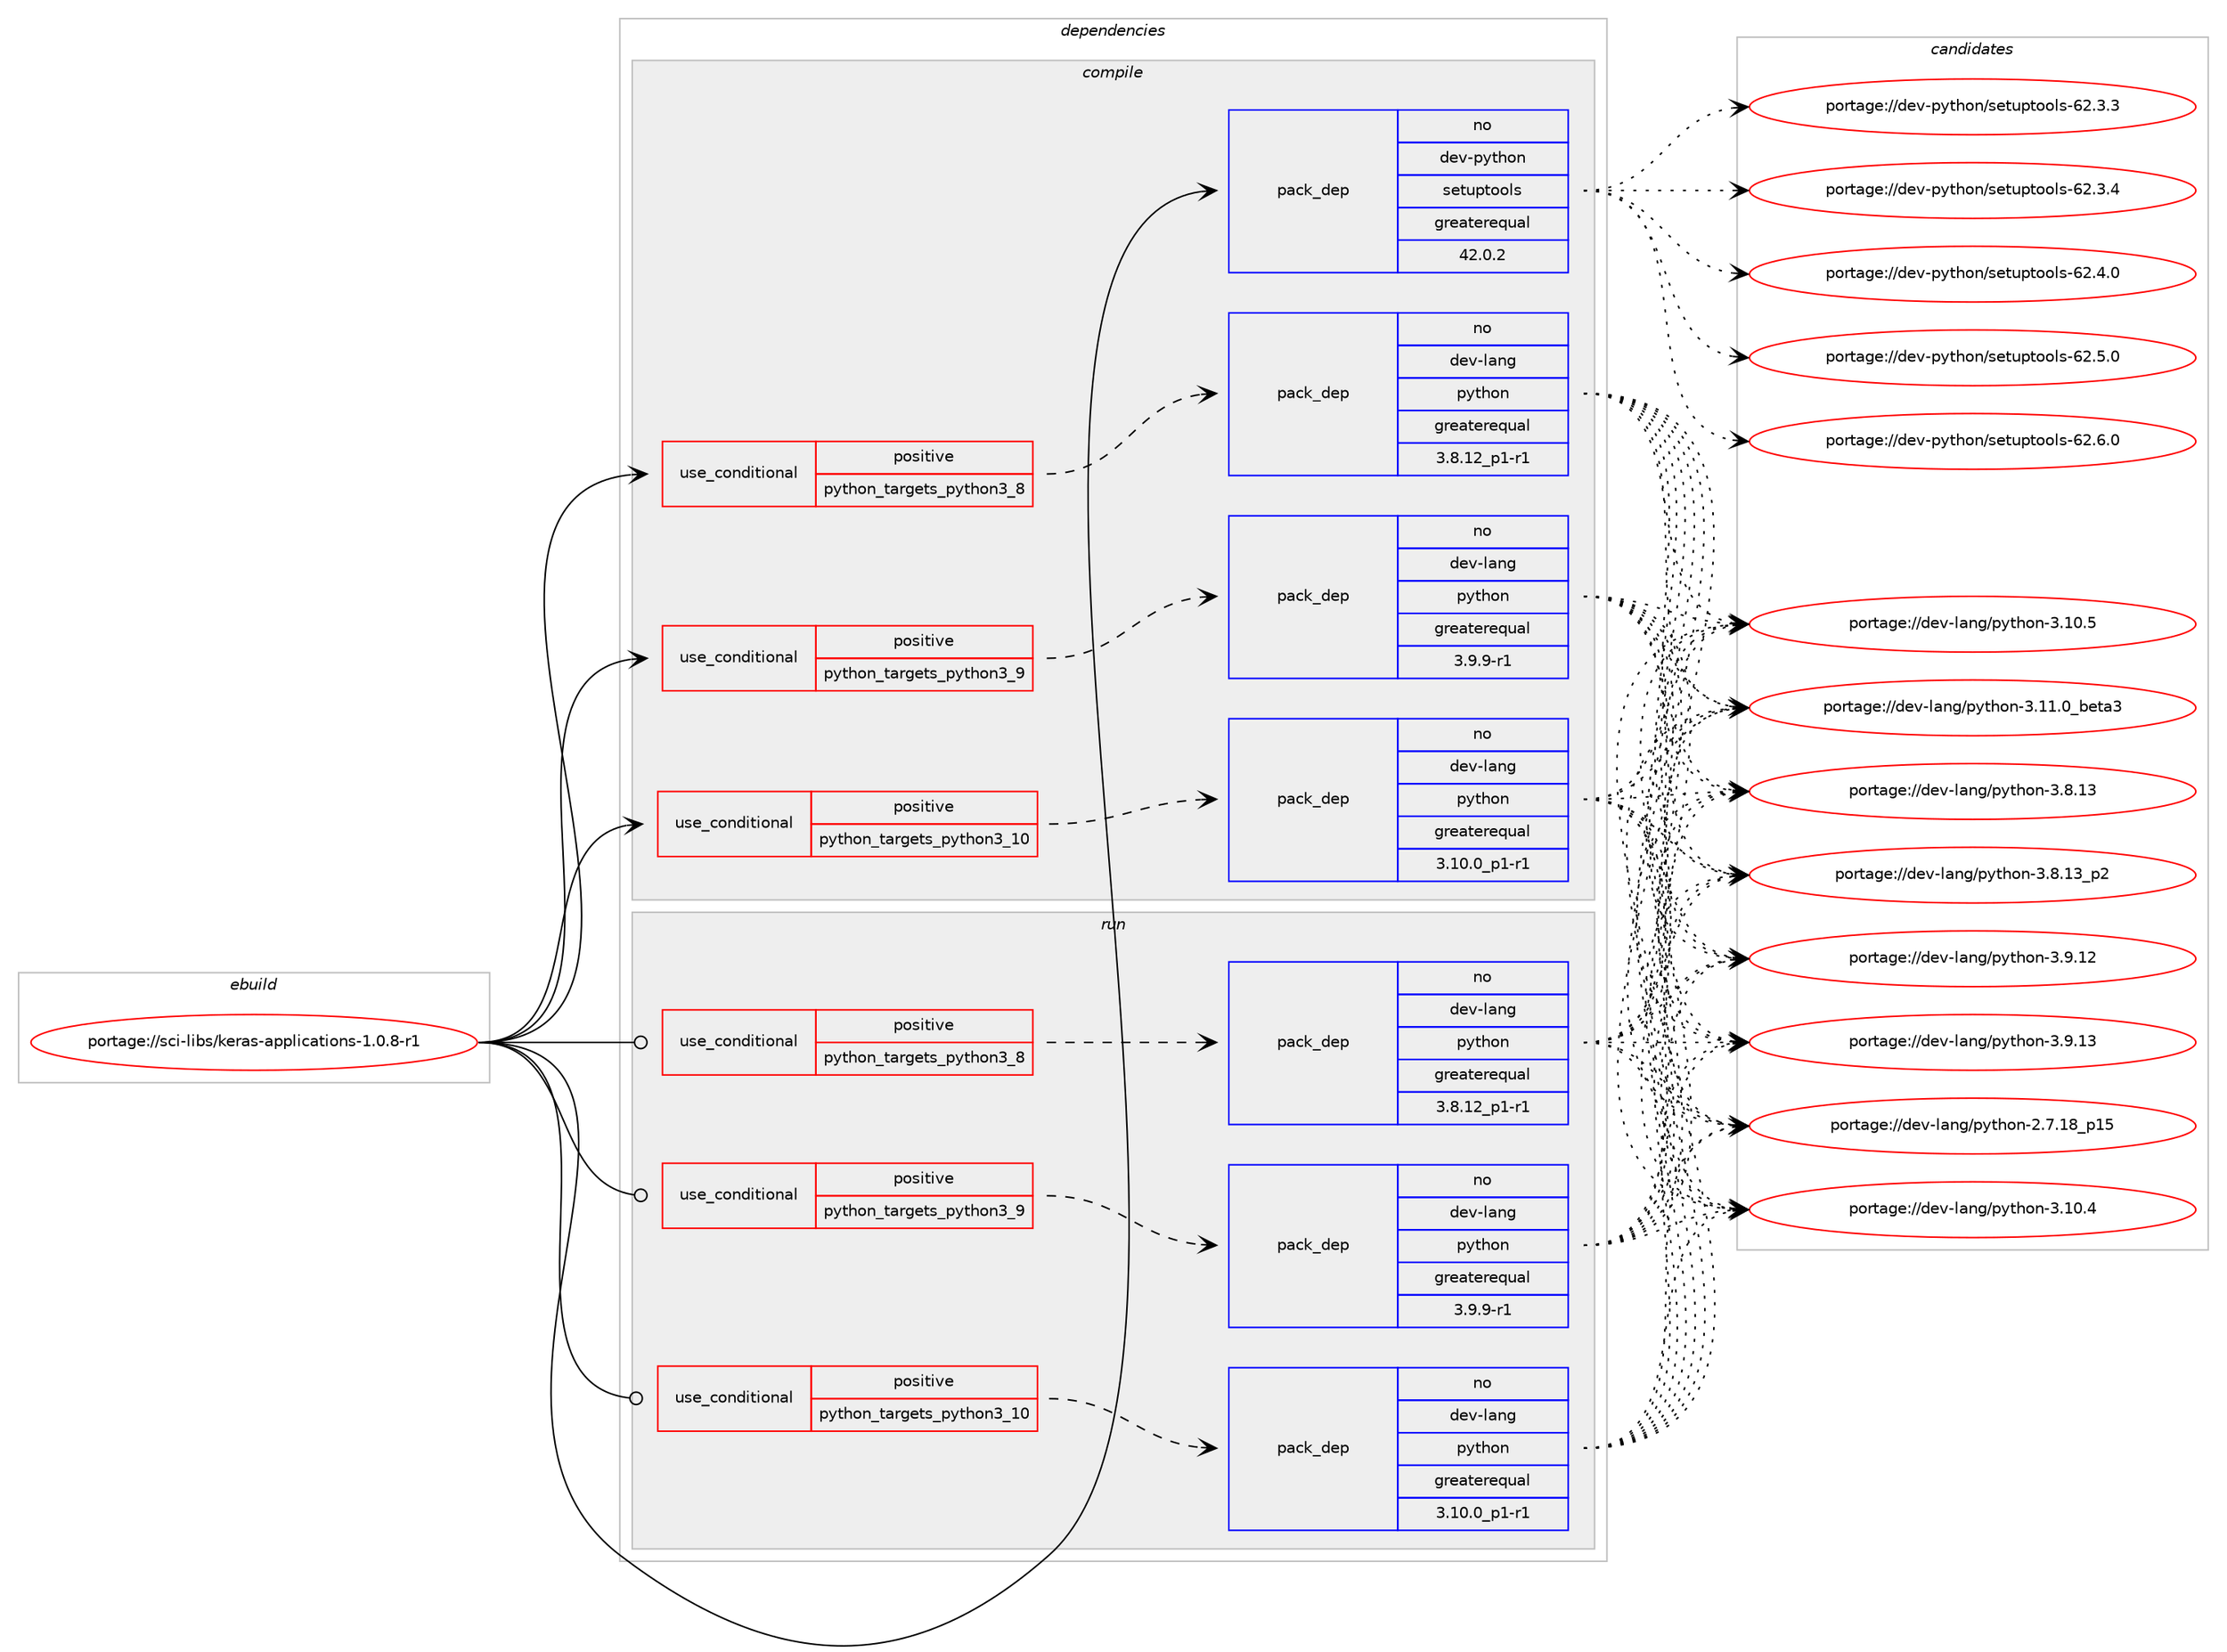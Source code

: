 digraph prolog {

# *************
# Graph options
# *************

newrank=true;
concentrate=true;
compound=true;
graph [rankdir=LR,fontname=Helvetica,fontsize=10,ranksep=1.5];#, ranksep=2.5, nodesep=0.2];
edge  [arrowhead=vee];
node  [fontname=Helvetica,fontsize=10];

# **********
# The ebuild
# **********

subgraph cluster_leftcol {
color=gray;
label=<<i>ebuild</i>>;
id [label="portage://sci-libs/keras-applications-1.0.8-r1", color=red, width=4, href="../sci-libs/keras-applications-1.0.8-r1.svg"];
}

# ****************
# The dependencies
# ****************

subgraph cluster_midcol {
color=gray;
label=<<i>dependencies</i>>;
subgraph cluster_compile {
fillcolor="#eeeeee";
style=filled;
label=<<i>compile</i>>;
subgraph cond2300 {
dependency3305 [label=<<TABLE BORDER="0" CELLBORDER="1" CELLSPACING="0" CELLPADDING="4"><TR><TD ROWSPAN="3" CELLPADDING="10">use_conditional</TD></TR><TR><TD>positive</TD></TR><TR><TD>python_targets_python3_10</TD></TR></TABLE>>, shape=none, color=red];
subgraph pack987 {
dependency3306 [label=<<TABLE BORDER="0" CELLBORDER="1" CELLSPACING="0" CELLPADDING="4" WIDTH="220"><TR><TD ROWSPAN="6" CELLPADDING="30">pack_dep</TD></TR><TR><TD WIDTH="110">no</TD></TR><TR><TD>dev-lang</TD></TR><TR><TD>python</TD></TR><TR><TD>greaterequal</TD></TR><TR><TD>3.10.0_p1-r1</TD></TR></TABLE>>, shape=none, color=blue];
}
dependency3305:e -> dependency3306:w [weight=20,style="dashed",arrowhead="vee"];
}
id:e -> dependency3305:w [weight=20,style="solid",arrowhead="vee"];
subgraph cond2301 {
dependency3307 [label=<<TABLE BORDER="0" CELLBORDER="1" CELLSPACING="0" CELLPADDING="4"><TR><TD ROWSPAN="3" CELLPADDING="10">use_conditional</TD></TR><TR><TD>positive</TD></TR><TR><TD>python_targets_python3_8</TD></TR></TABLE>>, shape=none, color=red];
subgraph pack988 {
dependency3308 [label=<<TABLE BORDER="0" CELLBORDER="1" CELLSPACING="0" CELLPADDING="4" WIDTH="220"><TR><TD ROWSPAN="6" CELLPADDING="30">pack_dep</TD></TR><TR><TD WIDTH="110">no</TD></TR><TR><TD>dev-lang</TD></TR><TR><TD>python</TD></TR><TR><TD>greaterequal</TD></TR><TR><TD>3.8.12_p1-r1</TD></TR></TABLE>>, shape=none, color=blue];
}
dependency3307:e -> dependency3308:w [weight=20,style="dashed",arrowhead="vee"];
}
id:e -> dependency3307:w [weight=20,style="solid",arrowhead="vee"];
subgraph cond2302 {
dependency3309 [label=<<TABLE BORDER="0" CELLBORDER="1" CELLSPACING="0" CELLPADDING="4"><TR><TD ROWSPAN="3" CELLPADDING="10">use_conditional</TD></TR><TR><TD>positive</TD></TR><TR><TD>python_targets_python3_9</TD></TR></TABLE>>, shape=none, color=red];
subgraph pack989 {
dependency3310 [label=<<TABLE BORDER="0" CELLBORDER="1" CELLSPACING="0" CELLPADDING="4" WIDTH="220"><TR><TD ROWSPAN="6" CELLPADDING="30">pack_dep</TD></TR><TR><TD WIDTH="110">no</TD></TR><TR><TD>dev-lang</TD></TR><TR><TD>python</TD></TR><TR><TD>greaterequal</TD></TR><TR><TD>3.9.9-r1</TD></TR></TABLE>>, shape=none, color=blue];
}
dependency3309:e -> dependency3310:w [weight=20,style="dashed",arrowhead="vee"];
}
id:e -> dependency3309:w [weight=20,style="solid",arrowhead="vee"];
# *** BEGIN UNKNOWN DEPENDENCY TYPE (TODO) ***
# id -> package_dependency(portage://sci-libs/keras-applications-1.0.8-r1,install,no,dev-python,numpy,none,[,,],[],[use(optenable(python_targets_python3_8),negative),use(optenable(python_targets_python3_9),negative),use(optenable(python_targets_python3_10),negative)])
# *** END UNKNOWN DEPENDENCY TYPE (TODO) ***

subgraph pack990 {
dependency3311 [label=<<TABLE BORDER="0" CELLBORDER="1" CELLSPACING="0" CELLPADDING="4" WIDTH="220"><TR><TD ROWSPAN="6" CELLPADDING="30">pack_dep</TD></TR><TR><TD WIDTH="110">no</TD></TR><TR><TD>dev-python</TD></TR><TR><TD>setuptools</TD></TR><TR><TD>greaterequal</TD></TR><TR><TD>42.0.2</TD></TR></TABLE>>, shape=none, color=blue];
}
id:e -> dependency3311:w [weight=20,style="solid",arrowhead="vee"];
# *** BEGIN UNKNOWN DEPENDENCY TYPE (TODO) ***
# id -> package_dependency(portage://sci-libs/keras-applications-1.0.8-r1,install,no,dev-python,setuptools,none,[,,],[],[use(optenable(python_targets_python3_8),negative),use(optenable(python_targets_python3_9),negative),use(optenable(python_targets_python3_10),negative)])
# *** END UNKNOWN DEPENDENCY TYPE (TODO) ***

}
subgraph cluster_compileandrun {
fillcolor="#eeeeee";
style=filled;
label=<<i>compile and run</i>>;
}
subgraph cluster_run {
fillcolor="#eeeeee";
style=filled;
label=<<i>run</i>>;
subgraph cond2303 {
dependency3312 [label=<<TABLE BORDER="0" CELLBORDER="1" CELLSPACING="0" CELLPADDING="4"><TR><TD ROWSPAN="3" CELLPADDING="10">use_conditional</TD></TR><TR><TD>positive</TD></TR><TR><TD>python_targets_python3_10</TD></TR></TABLE>>, shape=none, color=red];
subgraph pack991 {
dependency3313 [label=<<TABLE BORDER="0" CELLBORDER="1" CELLSPACING="0" CELLPADDING="4" WIDTH="220"><TR><TD ROWSPAN="6" CELLPADDING="30">pack_dep</TD></TR><TR><TD WIDTH="110">no</TD></TR><TR><TD>dev-lang</TD></TR><TR><TD>python</TD></TR><TR><TD>greaterequal</TD></TR><TR><TD>3.10.0_p1-r1</TD></TR></TABLE>>, shape=none, color=blue];
}
dependency3312:e -> dependency3313:w [weight=20,style="dashed",arrowhead="vee"];
}
id:e -> dependency3312:w [weight=20,style="solid",arrowhead="odot"];
subgraph cond2304 {
dependency3314 [label=<<TABLE BORDER="0" CELLBORDER="1" CELLSPACING="0" CELLPADDING="4"><TR><TD ROWSPAN="3" CELLPADDING="10">use_conditional</TD></TR><TR><TD>positive</TD></TR><TR><TD>python_targets_python3_8</TD></TR></TABLE>>, shape=none, color=red];
subgraph pack992 {
dependency3315 [label=<<TABLE BORDER="0" CELLBORDER="1" CELLSPACING="0" CELLPADDING="4" WIDTH="220"><TR><TD ROWSPAN="6" CELLPADDING="30">pack_dep</TD></TR><TR><TD WIDTH="110">no</TD></TR><TR><TD>dev-lang</TD></TR><TR><TD>python</TD></TR><TR><TD>greaterequal</TD></TR><TR><TD>3.8.12_p1-r1</TD></TR></TABLE>>, shape=none, color=blue];
}
dependency3314:e -> dependency3315:w [weight=20,style="dashed",arrowhead="vee"];
}
id:e -> dependency3314:w [weight=20,style="solid",arrowhead="odot"];
subgraph cond2305 {
dependency3316 [label=<<TABLE BORDER="0" CELLBORDER="1" CELLSPACING="0" CELLPADDING="4"><TR><TD ROWSPAN="3" CELLPADDING="10">use_conditional</TD></TR><TR><TD>positive</TD></TR><TR><TD>python_targets_python3_9</TD></TR></TABLE>>, shape=none, color=red];
subgraph pack993 {
dependency3317 [label=<<TABLE BORDER="0" CELLBORDER="1" CELLSPACING="0" CELLPADDING="4" WIDTH="220"><TR><TD ROWSPAN="6" CELLPADDING="30">pack_dep</TD></TR><TR><TD WIDTH="110">no</TD></TR><TR><TD>dev-lang</TD></TR><TR><TD>python</TD></TR><TR><TD>greaterequal</TD></TR><TR><TD>3.9.9-r1</TD></TR></TABLE>>, shape=none, color=blue];
}
dependency3316:e -> dependency3317:w [weight=20,style="dashed",arrowhead="vee"];
}
id:e -> dependency3316:w [weight=20,style="solid",arrowhead="odot"];
# *** BEGIN UNKNOWN DEPENDENCY TYPE (TODO) ***
# id -> package_dependency(portage://sci-libs/keras-applications-1.0.8-r1,run,no,dev-python,numpy,none,[,,],[],[use(optenable(python_targets_python3_8),negative),use(optenable(python_targets_python3_9),negative),use(optenable(python_targets_python3_10),negative)])
# *** END UNKNOWN DEPENDENCY TYPE (TODO) ***

}
}

# **************
# The candidates
# **************

subgraph cluster_choices {
rank=same;
color=gray;
label=<<i>candidates</i>>;

subgraph choice987 {
color=black;
nodesep=1;
choice10010111845108971101034711212111610411111045504655464956951124953 [label="portage://dev-lang/python-2.7.18_p15", color=red, width=4,href="../dev-lang/python-2.7.18_p15.svg"];
choice10010111845108971101034711212111610411111045514649484652 [label="portage://dev-lang/python-3.10.4", color=red, width=4,href="../dev-lang/python-3.10.4.svg"];
choice10010111845108971101034711212111610411111045514649484653 [label="portage://dev-lang/python-3.10.5", color=red, width=4,href="../dev-lang/python-3.10.5.svg"];
choice1001011184510897110103471121211161041111104551464949464895981011169751 [label="portage://dev-lang/python-3.11.0_beta3", color=red, width=4,href="../dev-lang/python-3.11.0_beta3.svg"];
choice10010111845108971101034711212111610411111045514656464951 [label="portage://dev-lang/python-3.8.13", color=red, width=4,href="../dev-lang/python-3.8.13.svg"];
choice100101118451089711010347112121116104111110455146564649519511250 [label="portage://dev-lang/python-3.8.13_p2", color=red, width=4,href="../dev-lang/python-3.8.13_p2.svg"];
choice10010111845108971101034711212111610411111045514657464950 [label="portage://dev-lang/python-3.9.12", color=red, width=4,href="../dev-lang/python-3.9.12.svg"];
choice10010111845108971101034711212111610411111045514657464951 [label="portage://dev-lang/python-3.9.13", color=red, width=4,href="../dev-lang/python-3.9.13.svg"];
dependency3306:e -> choice10010111845108971101034711212111610411111045504655464956951124953:w [style=dotted,weight="100"];
dependency3306:e -> choice10010111845108971101034711212111610411111045514649484652:w [style=dotted,weight="100"];
dependency3306:e -> choice10010111845108971101034711212111610411111045514649484653:w [style=dotted,weight="100"];
dependency3306:e -> choice1001011184510897110103471121211161041111104551464949464895981011169751:w [style=dotted,weight="100"];
dependency3306:e -> choice10010111845108971101034711212111610411111045514656464951:w [style=dotted,weight="100"];
dependency3306:e -> choice100101118451089711010347112121116104111110455146564649519511250:w [style=dotted,weight="100"];
dependency3306:e -> choice10010111845108971101034711212111610411111045514657464950:w [style=dotted,weight="100"];
dependency3306:e -> choice10010111845108971101034711212111610411111045514657464951:w [style=dotted,weight="100"];
}
subgraph choice988 {
color=black;
nodesep=1;
choice10010111845108971101034711212111610411111045504655464956951124953 [label="portage://dev-lang/python-2.7.18_p15", color=red, width=4,href="../dev-lang/python-2.7.18_p15.svg"];
choice10010111845108971101034711212111610411111045514649484652 [label="portage://dev-lang/python-3.10.4", color=red, width=4,href="../dev-lang/python-3.10.4.svg"];
choice10010111845108971101034711212111610411111045514649484653 [label="portage://dev-lang/python-3.10.5", color=red, width=4,href="../dev-lang/python-3.10.5.svg"];
choice1001011184510897110103471121211161041111104551464949464895981011169751 [label="portage://dev-lang/python-3.11.0_beta3", color=red, width=4,href="../dev-lang/python-3.11.0_beta3.svg"];
choice10010111845108971101034711212111610411111045514656464951 [label="portage://dev-lang/python-3.8.13", color=red, width=4,href="../dev-lang/python-3.8.13.svg"];
choice100101118451089711010347112121116104111110455146564649519511250 [label="portage://dev-lang/python-3.8.13_p2", color=red, width=4,href="../dev-lang/python-3.8.13_p2.svg"];
choice10010111845108971101034711212111610411111045514657464950 [label="portage://dev-lang/python-3.9.12", color=red, width=4,href="../dev-lang/python-3.9.12.svg"];
choice10010111845108971101034711212111610411111045514657464951 [label="portage://dev-lang/python-3.9.13", color=red, width=4,href="../dev-lang/python-3.9.13.svg"];
dependency3308:e -> choice10010111845108971101034711212111610411111045504655464956951124953:w [style=dotted,weight="100"];
dependency3308:e -> choice10010111845108971101034711212111610411111045514649484652:w [style=dotted,weight="100"];
dependency3308:e -> choice10010111845108971101034711212111610411111045514649484653:w [style=dotted,weight="100"];
dependency3308:e -> choice1001011184510897110103471121211161041111104551464949464895981011169751:w [style=dotted,weight="100"];
dependency3308:e -> choice10010111845108971101034711212111610411111045514656464951:w [style=dotted,weight="100"];
dependency3308:e -> choice100101118451089711010347112121116104111110455146564649519511250:w [style=dotted,weight="100"];
dependency3308:e -> choice10010111845108971101034711212111610411111045514657464950:w [style=dotted,weight="100"];
dependency3308:e -> choice10010111845108971101034711212111610411111045514657464951:w [style=dotted,weight="100"];
}
subgraph choice989 {
color=black;
nodesep=1;
choice10010111845108971101034711212111610411111045504655464956951124953 [label="portage://dev-lang/python-2.7.18_p15", color=red, width=4,href="../dev-lang/python-2.7.18_p15.svg"];
choice10010111845108971101034711212111610411111045514649484652 [label="portage://dev-lang/python-3.10.4", color=red, width=4,href="../dev-lang/python-3.10.4.svg"];
choice10010111845108971101034711212111610411111045514649484653 [label="portage://dev-lang/python-3.10.5", color=red, width=4,href="../dev-lang/python-3.10.5.svg"];
choice1001011184510897110103471121211161041111104551464949464895981011169751 [label="portage://dev-lang/python-3.11.0_beta3", color=red, width=4,href="../dev-lang/python-3.11.0_beta3.svg"];
choice10010111845108971101034711212111610411111045514656464951 [label="portage://dev-lang/python-3.8.13", color=red, width=4,href="../dev-lang/python-3.8.13.svg"];
choice100101118451089711010347112121116104111110455146564649519511250 [label="portage://dev-lang/python-3.8.13_p2", color=red, width=4,href="../dev-lang/python-3.8.13_p2.svg"];
choice10010111845108971101034711212111610411111045514657464950 [label="portage://dev-lang/python-3.9.12", color=red, width=4,href="../dev-lang/python-3.9.12.svg"];
choice10010111845108971101034711212111610411111045514657464951 [label="portage://dev-lang/python-3.9.13", color=red, width=4,href="../dev-lang/python-3.9.13.svg"];
dependency3310:e -> choice10010111845108971101034711212111610411111045504655464956951124953:w [style=dotted,weight="100"];
dependency3310:e -> choice10010111845108971101034711212111610411111045514649484652:w [style=dotted,weight="100"];
dependency3310:e -> choice10010111845108971101034711212111610411111045514649484653:w [style=dotted,weight="100"];
dependency3310:e -> choice1001011184510897110103471121211161041111104551464949464895981011169751:w [style=dotted,weight="100"];
dependency3310:e -> choice10010111845108971101034711212111610411111045514656464951:w [style=dotted,weight="100"];
dependency3310:e -> choice100101118451089711010347112121116104111110455146564649519511250:w [style=dotted,weight="100"];
dependency3310:e -> choice10010111845108971101034711212111610411111045514657464950:w [style=dotted,weight="100"];
dependency3310:e -> choice10010111845108971101034711212111610411111045514657464951:w [style=dotted,weight="100"];
}
subgraph choice990 {
color=black;
nodesep=1;
choice100101118451121211161041111104711510111611711211611111110811545545046514651 [label="portage://dev-python/setuptools-62.3.3", color=red, width=4,href="../dev-python/setuptools-62.3.3.svg"];
choice100101118451121211161041111104711510111611711211611111110811545545046514652 [label="portage://dev-python/setuptools-62.3.4", color=red, width=4,href="../dev-python/setuptools-62.3.4.svg"];
choice100101118451121211161041111104711510111611711211611111110811545545046524648 [label="portage://dev-python/setuptools-62.4.0", color=red, width=4,href="../dev-python/setuptools-62.4.0.svg"];
choice100101118451121211161041111104711510111611711211611111110811545545046534648 [label="portage://dev-python/setuptools-62.5.0", color=red, width=4,href="../dev-python/setuptools-62.5.0.svg"];
choice100101118451121211161041111104711510111611711211611111110811545545046544648 [label="portage://dev-python/setuptools-62.6.0", color=red, width=4,href="../dev-python/setuptools-62.6.0.svg"];
dependency3311:e -> choice100101118451121211161041111104711510111611711211611111110811545545046514651:w [style=dotted,weight="100"];
dependency3311:e -> choice100101118451121211161041111104711510111611711211611111110811545545046514652:w [style=dotted,weight="100"];
dependency3311:e -> choice100101118451121211161041111104711510111611711211611111110811545545046524648:w [style=dotted,weight="100"];
dependency3311:e -> choice100101118451121211161041111104711510111611711211611111110811545545046534648:w [style=dotted,weight="100"];
dependency3311:e -> choice100101118451121211161041111104711510111611711211611111110811545545046544648:w [style=dotted,weight="100"];
}
subgraph choice991 {
color=black;
nodesep=1;
choice10010111845108971101034711212111610411111045504655464956951124953 [label="portage://dev-lang/python-2.7.18_p15", color=red, width=4,href="../dev-lang/python-2.7.18_p15.svg"];
choice10010111845108971101034711212111610411111045514649484652 [label="portage://dev-lang/python-3.10.4", color=red, width=4,href="../dev-lang/python-3.10.4.svg"];
choice10010111845108971101034711212111610411111045514649484653 [label="portage://dev-lang/python-3.10.5", color=red, width=4,href="../dev-lang/python-3.10.5.svg"];
choice1001011184510897110103471121211161041111104551464949464895981011169751 [label="portage://dev-lang/python-3.11.0_beta3", color=red, width=4,href="../dev-lang/python-3.11.0_beta3.svg"];
choice10010111845108971101034711212111610411111045514656464951 [label="portage://dev-lang/python-3.8.13", color=red, width=4,href="../dev-lang/python-3.8.13.svg"];
choice100101118451089711010347112121116104111110455146564649519511250 [label="portage://dev-lang/python-3.8.13_p2", color=red, width=4,href="../dev-lang/python-3.8.13_p2.svg"];
choice10010111845108971101034711212111610411111045514657464950 [label="portage://dev-lang/python-3.9.12", color=red, width=4,href="../dev-lang/python-3.9.12.svg"];
choice10010111845108971101034711212111610411111045514657464951 [label="portage://dev-lang/python-3.9.13", color=red, width=4,href="../dev-lang/python-3.9.13.svg"];
dependency3313:e -> choice10010111845108971101034711212111610411111045504655464956951124953:w [style=dotted,weight="100"];
dependency3313:e -> choice10010111845108971101034711212111610411111045514649484652:w [style=dotted,weight="100"];
dependency3313:e -> choice10010111845108971101034711212111610411111045514649484653:w [style=dotted,weight="100"];
dependency3313:e -> choice1001011184510897110103471121211161041111104551464949464895981011169751:w [style=dotted,weight="100"];
dependency3313:e -> choice10010111845108971101034711212111610411111045514656464951:w [style=dotted,weight="100"];
dependency3313:e -> choice100101118451089711010347112121116104111110455146564649519511250:w [style=dotted,weight="100"];
dependency3313:e -> choice10010111845108971101034711212111610411111045514657464950:w [style=dotted,weight="100"];
dependency3313:e -> choice10010111845108971101034711212111610411111045514657464951:w [style=dotted,weight="100"];
}
subgraph choice992 {
color=black;
nodesep=1;
choice10010111845108971101034711212111610411111045504655464956951124953 [label="portage://dev-lang/python-2.7.18_p15", color=red, width=4,href="../dev-lang/python-2.7.18_p15.svg"];
choice10010111845108971101034711212111610411111045514649484652 [label="portage://dev-lang/python-3.10.4", color=red, width=4,href="../dev-lang/python-3.10.4.svg"];
choice10010111845108971101034711212111610411111045514649484653 [label="portage://dev-lang/python-3.10.5", color=red, width=4,href="../dev-lang/python-3.10.5.svg"];
choice1001011184510897110103471121211161041111104551464949464895981011169751 [label="portage://dev-lang/python-3.11.0_beta3", color=red, width=4,href="../dev-lang/python-3.11.0_beta3.svg"];
choice10010111845108971101034711212111610411111045514656464951 [label="portage://dev-lang/python-3.8.13", color=red, width=4,href="../dev-lang/python-3.8.13.svg"];
choice100101118451089711010347112121116104111110455146564649519511250 [label="portage://dev-lang/python-3.8.13_p2", color=red, width=4,href="../dev-lang/python-3.8.13_p2.svg"];
choice10010111845108971101034711212111610411111045514657464950 [label="portage://dev-lang/python-3.9.12", color=red, width=4,href="../dev-lang/python-3.9.12.svg"];
choice10010111845108971101034711212111610411111045514657464951 [label="portage://dev-lang/python-3.9.13", color=red, width=4,href="../dev-lang/python-3.9.13.svg"];
dependency3315:e -> choice10010111845108971101034711212111610411111045504655464956951124953:w [style=dotted,weight="100"];
dependency3315:e -> choice10010111845108971101034711212111610411111045514649484652:w [style=dotted,weight="100"];
dependency3315:e -> choice10010111845108971101034711212111610411111045514649484653:w [style=dotted,weight="100"];
dependency3315:e -> choice1001011184510897110103471121211161041111104551464949464895981011169751:w [style=dotted,weight="100"];
dependency3315:e -> choice10010111845108971101034711212111610411111045514656464951:w [style=dotted,weight="100"];
dependency3315:e -> choice100101118451089711010347112121116104111110455146564649519511250:w [style=dotted,weight="100"];
dependency3315:e -> choice10010111845108971101034711212111610411111045514657464950:w [style=dotted,weight="100"];
dependency3315:e -> choice10010111845108971101034711212111610411111045514657464951:w [style=dotted,weight="100"];
}
subgraph choice993 {
color=black;
nodesep=1;
choice10010111845108971101034711212111610411111045504655464956951124953 [label="portage://dev-lang/python-2.7.18_p15", color=red, width=4,href="../dev-lang/python-2.7.18_p15.svg"];
choice10010111845108971101034711212111610411111045514649484652 [label="portage://dev-lang/python-3.10.4", color=red, width=4,href="../dev-lang/python-3.10.4.svg"];
choice10010111845108971101034711212111610411111045514649484653 [label="portage://dev-lang/python-3.10.5", color=red, width=4,href="../dev-lang/python-3.10.5.svg"];
choice1001011184510897110103471121211161041111104551464949464895981011169751 [label="portage://dev-lang/python-3.11.0_beta3", color=red, width=4,href="../dev-lang/python-3.11.0_beta3.svg"];
choice10010111845108971101034711212111610411111045514656464951 [label="portage://dev-lang/python-3.8.13", color=red, width=4,href="../dev-lang/python-3.8.13.svg"];
choice100101118451089711010347112121116104111110455146564649519511250 [label="portage://dev-lang/python-3.8.13_p2", color=red, width=4,href="../dev-lang/python-3.8.13_p2.svg"];
choice10010111845108971101034711212111610411111045514657464950 [label="portage://dev-lang/python-3.9.12", color=red, width=4,href="../dev-lang/python-3.9.12.svg"];
choice10010111845108971101034711212111610411111045514657464951 [label="portage://dev-lang/python-3.9.13", color=red, width=4,href="../dev-lang/python-3.9.13.svg"];
dependency3317:e -> choice10010111845108971101034711212111610411111045504655464956951124953:w [style=dotted,weight="100"];
dependency3317:e -> choice10010111845108971101034711212111610411111045514649484652:w [style=dotted,weight="100"];
dependency3317:e -> choice10010111845108971101034711212111610411111045514649484653:w [style=dotted,weight="100"];
dependency3317:e -> choice1001011184510897110103471121211161041111104551464949464895981011169751:w [style=dotted,weight="100"];
dependency3317:e -> choice10010111845108971101034711212111610411111045514656464951:w [style=dotted,weight="100"];
dependency3317:e -> choice100101118451089711010347112121116104111110455146564649519511250:w [style=dotted,weight="100"];
dependency3317:e -> choice10010111845108971101034711212111610411111045514657464950:w [style=dotted,weight="100"];
dependency3317:e -> choice10010111845108971101034711212111610411111045514657464951:w [style=dotted,weight="100"];
}
}

}
